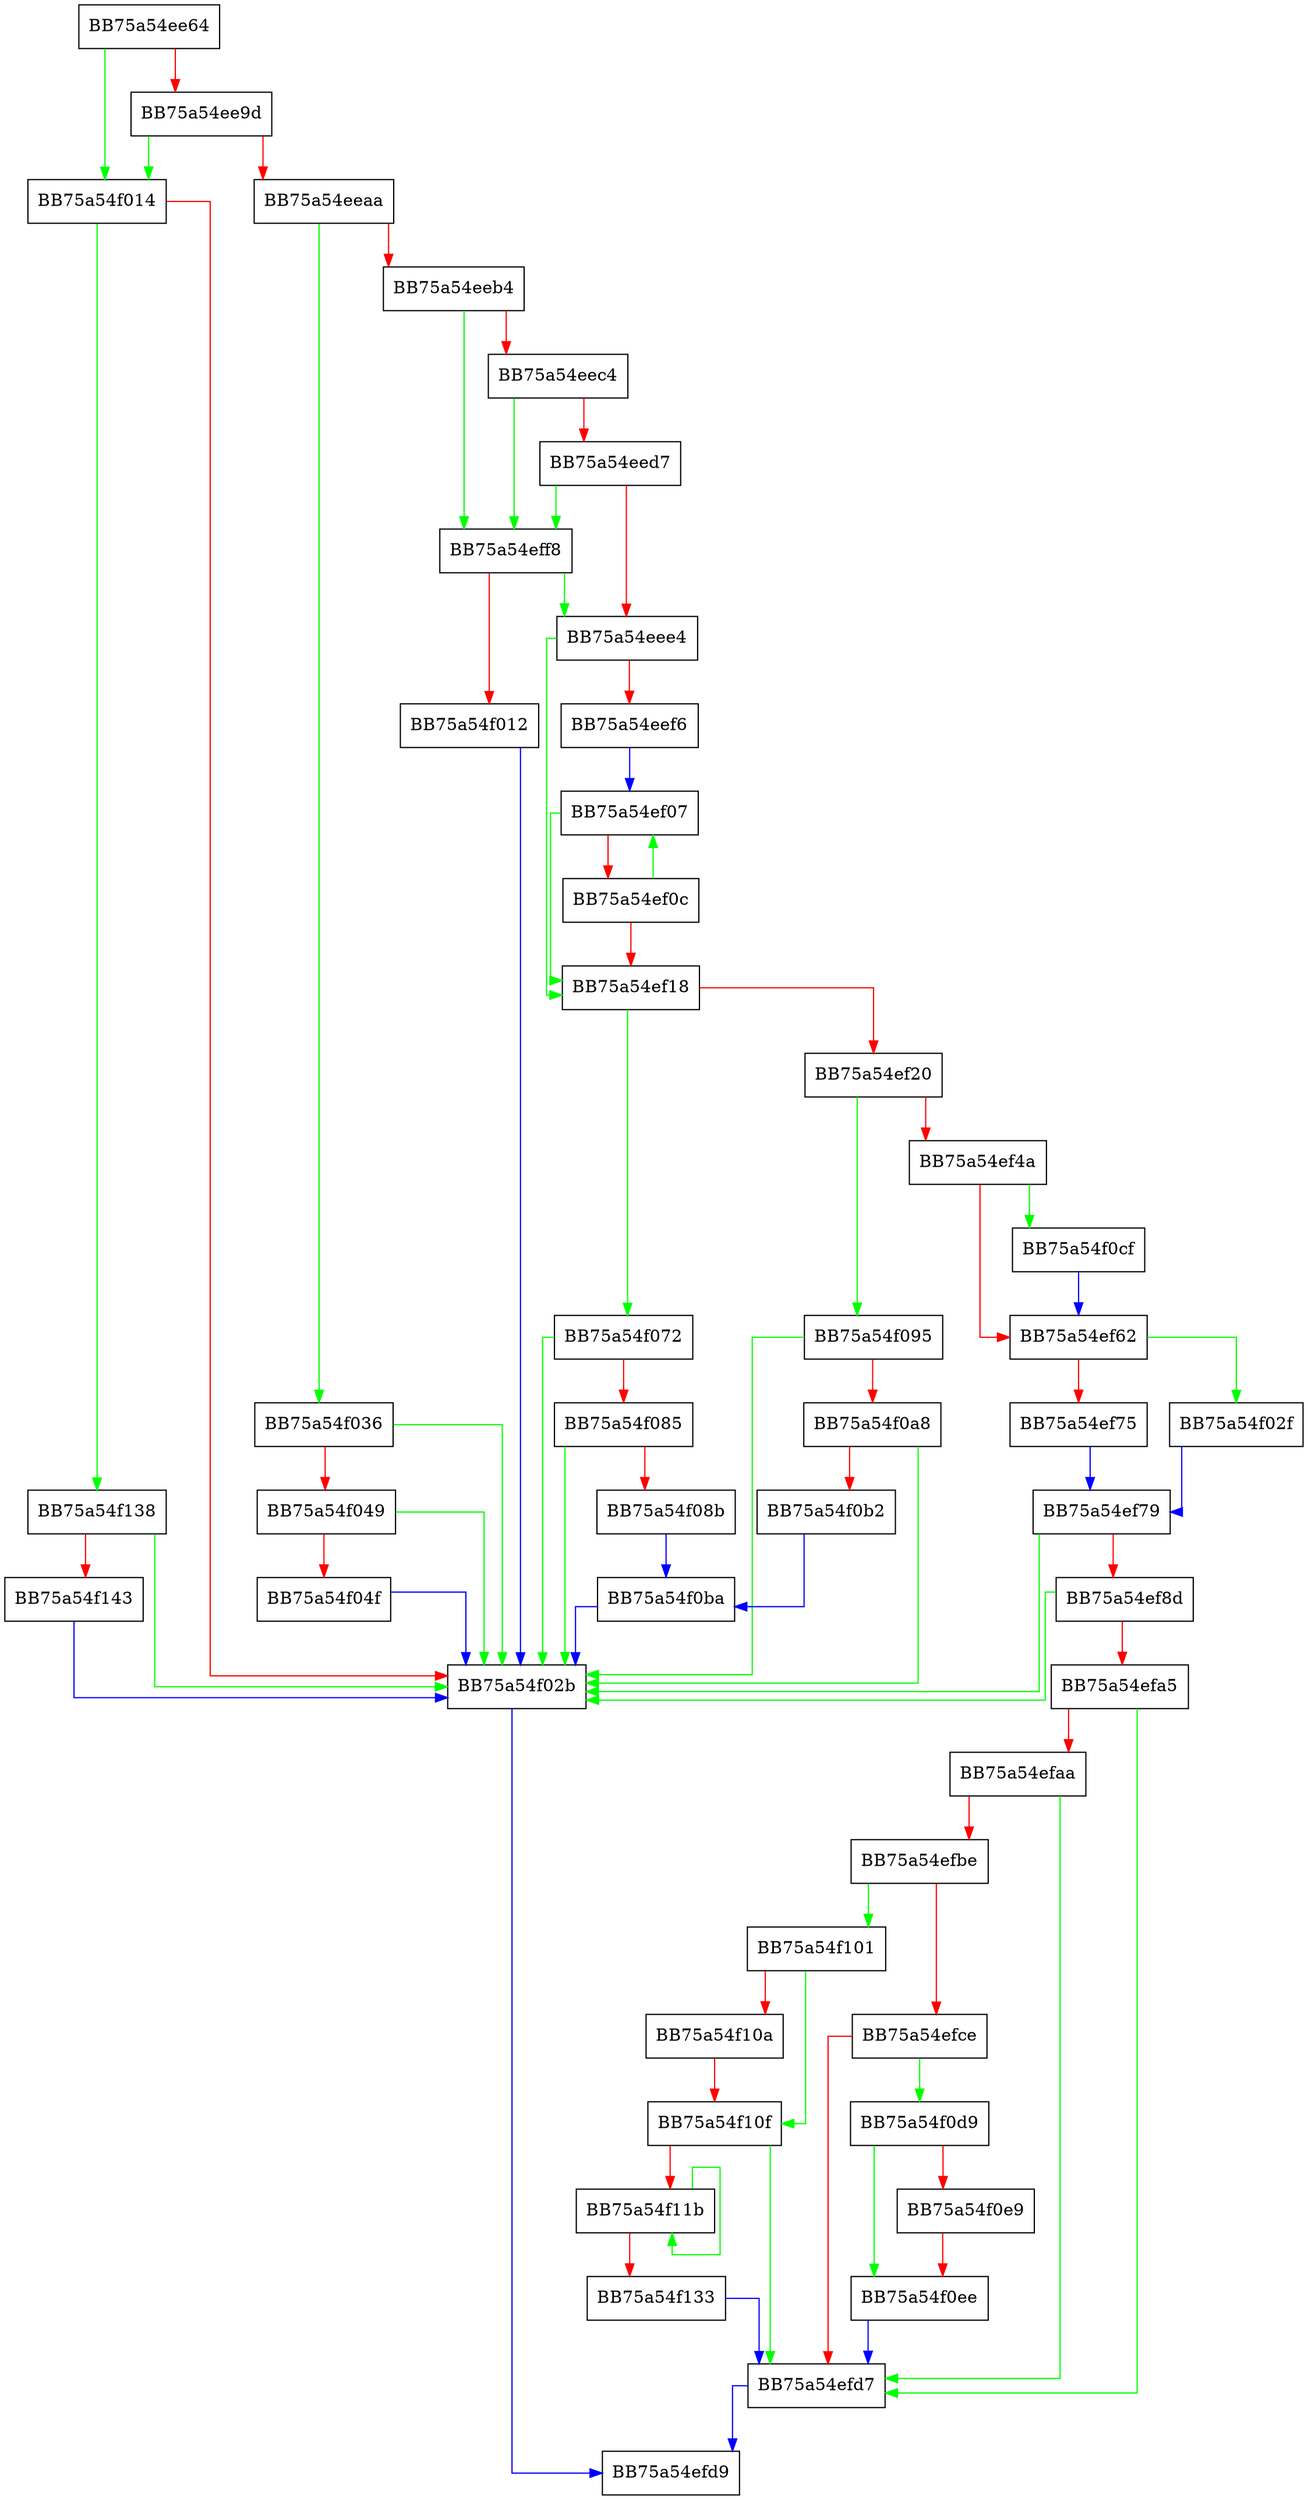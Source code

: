 digraph read {
  node [shape="box"];
  graph [splines=ortho];
  BB75a54ee64 -> BB75a54f014 [color="green"];
  BB75a54ee64 -> BB75a54ee9d [color="red"];
  BB75a54ee9d -> BB75a54f014 [color="green"];
  BB75a54ee9d -> BB75a54eeaa [color="red"];
  BB75a54eeaa -> BB75a54f036 [color="green"];
  BB75a54eeaa -> BB75a54eeb4 [color="red"];
  BB75a54eeb4 -> BB75a54eff8 [color="green"];
  BB75a54eeb4 -> BB75a54eec4 [color="red"];
  BB75a54eec4 -> BB75a54eff8 [color="green"];
  BB75a54eec4 -> BB75a54eed7 [color="red"];
  BB75a54eed7 -> BB75a54eff8 [color="green"];
  BB75a54eed7 -> BB75a54eee4 [color="red"];
  BB75a54eee4 -> BB75a54ef18 [color="green"];
  BB75a54eee4 -> BB75a54eef6 [color="red"];
  BB75a54eef6 -> BB75a54ef07 [color="blue"];
  BB75a54ef07 -> BB75a54ef18 [color="green"];
  BB75a54ef07 -> BB75a54ef0c [color="red"];
  BB75a54ef0c -> BB75a54ef07 [color="green"];
  BB75a54ef0c -> BB75a54ef18 [color="red"];
  BB75a54ef18 -> BB75a54f072 [color="green"];
  BB75a54ef18 -> BB75a54ef20 [color="red"];
  BB75a54ef20 -> BB75a54f095 [color="green"];
  BB75a54ef20 -> BB75a54ef4a [color="red"];
  BB75a54ef4a -> BB75a54f0cf [color="green"];
  BB75a54ef4a -> BB75a54ef62 [color="red"];
  BB75a54ef62 -> BB75a54f02f [color="green"];
  BB75a54ef62 -> BB75a54ef75 [color="red"];
  BB75a54ef75 -> BB75a54ef79 [color="blue"];
  BB75a54ef79 -> BB75a54f02b [color="green"];
  BB75a54ef79 -> BB75a54ef8d [color="red"];
  BB75a54ef8d -> BB75a54f02b [color="green"];
  BB75a54ef8d -> BB75a54efa5 [color="red"];
  BB75a54efa5 -> BB75a54efd7 [color="green"];
  BB75a54efa5 -> BB75a54efaa [color="red"];
  BB75a54efaa -> BB75a54efd7 [color="green"];
  BB75a54efaa -> BB75a54efbe [color="red"];
  BB75a54efbe -> BB75a54f101 [color="green"];
  BB75a54efbe -> BB75a54efce [color="red"];
  BB75a54efce -> BB75a54f0d9 [color="green"];
  BB75a54efce -> BB75a54efd7 [color="red"];
  BB75a54efd7 -> BB75a54efd9 [color="blue"];
  BB75a54eff8 -> BB75a54eee4 [color="green"];
  BB75a54eff8 -> BB75a54f012 [color="red"];
  BB75a54f012 -> BB75a54f02b [color="blue"];
  BB75a54f014 -> BB75a54f138 [color="green"];
  BB75a54f014 -> BB75a54f02b [color="red"];
  BB75a54f02b -> BB75a54efd9 [color="blue"];
  BB75a54f02f -> BB75a54ef79 [color="blue"];
  BB75a54f036 -> BB75a54f02b [color="green"];
  BB75a54f036 -> BB75a54f049 [color="red"];
  BB75a54f049 -> BB75a54f02b [color="green"];
  BB75a54f049 -> BB75a54f04f [color="red"];
  BB75a54f04f -> BB75a54f02b [color="blue"];
  BB75a54f072 -> BB75a54f02b [color="green"];
  BB75a54f072 -> BB75a54f085 [color="red"];
  BB75a54f085 -> BB75a54f02b [color="green"];
  BB75a54f085 -> BB75a54f08b [color="red"];
  BB75a54f08b -> BB75a54f0ba [color="blue"];
  BB75a54f095 -> BB75a54f02b [color="green"];
  BB75a54f095 -> BB75a54f0a8 [color="red"];
  BB75a54f0a8 -> BB75a54f02b [color="green"];
  BB75a54f0a8 -> BB75a54f0b2 [color="red"];
  BB75a54f0b2 -> BB75a54f0ba [color="blue"];
  BB75a54f0ba -> BB75a54f02b [color="blue"];
  BB75a54f0cf -> BB75a54ef62 [color="blue"];
  BB75a54f0d9 -> BB75a54f0ee [color="green"];
  BB75a54f0d9 -> BB75a54f0e9 [color="red"];
  BB75a54f0e9 -> BB75a54f0ee [color="red"];
  BB75a54f0ee -> BB75a54efd7 [color="blue"];
  BB75a54f101 -> BB75a54f10f [color="green"];
  BB75a54f101 -> BB75a54f10a [color="red"];
  BB75a54f10a -> BB75a54f10f [color="red"];
  BB75a54f10f -> BB75a54efd7 [color="green"];
  BB75a54f10f -> BB75a54f11b [color="red"];
  BB75a54f11b -> BB75a54f11b [color="green"];
  BB75a54f11b -> BB75a54f133 [color="red"];
  BB75a54f133 -> BB75a54efd7 [color="blue"];
  BB75a54f138 -> BB75a54f02b [color="green"];
  BB75a54f138 -> BB75a54f143 [color="red"];
  BB75a54f143 -> BB75a54f02b [color="blue"];
}